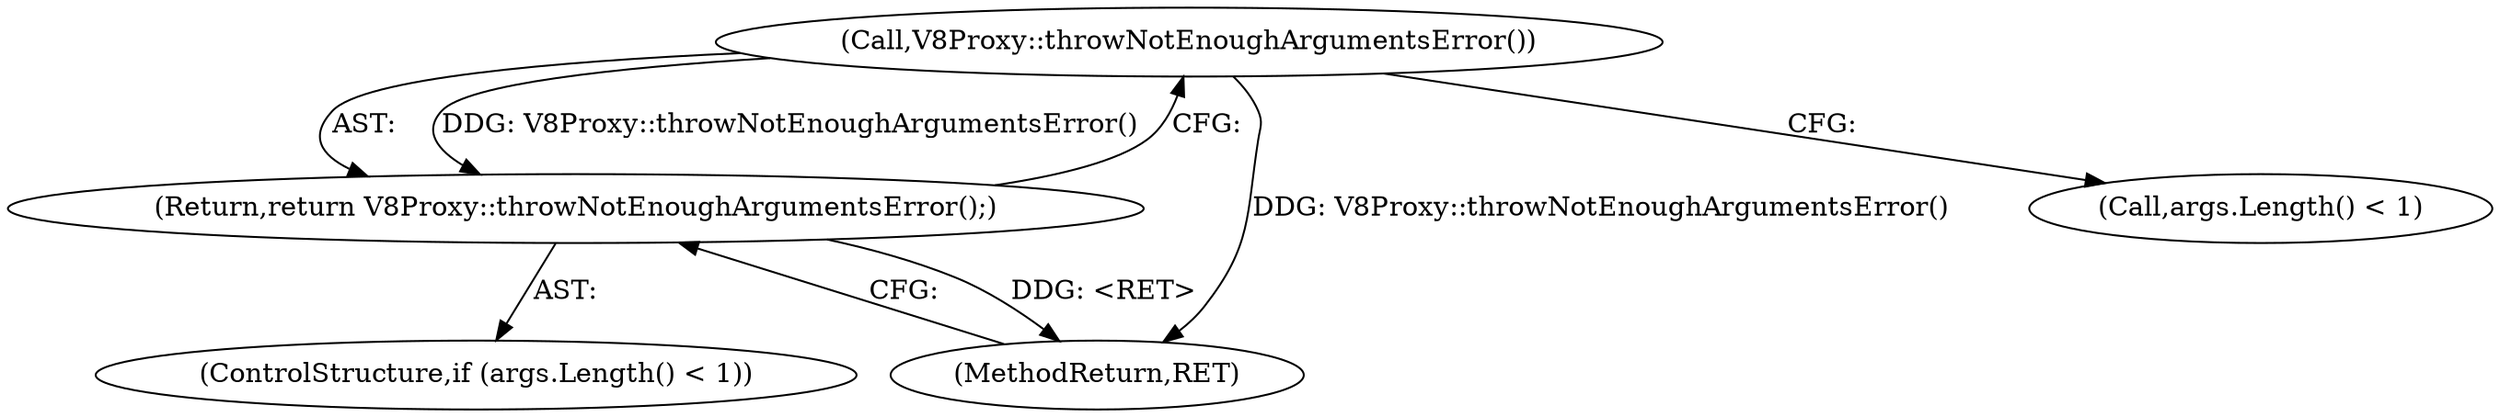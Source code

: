 digraph "1_Chrome_e9372a1bfd3588a80fcf49aa07321f0971dd6091_10@del" {
"1000122" [label="(Call,V8Proxy::throwNotEnoughArgumentsError())"];
"1000121" [label="(Return,return V8Proxy::throwNotEnoughArgumentsError();)"];
"1000121" [label="(Return,return V8Proxy::throwNotEnoughArgumentsError();)"];
"1000161" [label="(MethodReturn,RET)"];
"1000118" [label="(Call,args.Length() < 1)"];
"1000122" [label="(Call,V8Proxy::throwNotEnoughArgumentsError())"];
"1000117" [label="(ControlStructure,if (args.Length() < 1))"];
"1000122" -> "1000121"  [label="AST: "];
"1000122" -> "1000118"  [label="CFG: "];
"1000121" -> "1000122"  [label="CFG: "];
"1000122" -> "1000161"  [label="DDG: V8Proxy::throwNotEnoughArgumentsError()"];
"1000122" -> "1000121"  [label="DDG: V8Proxy::throwNotEnoughArgumentsError()"];
"1000121" -> "1000117"  [label="AST: "];
"1000161" -> "1000121"  [label="CFG: "];
"1000121" -> "1000161"  [label="DDG: <RET>"];
}
